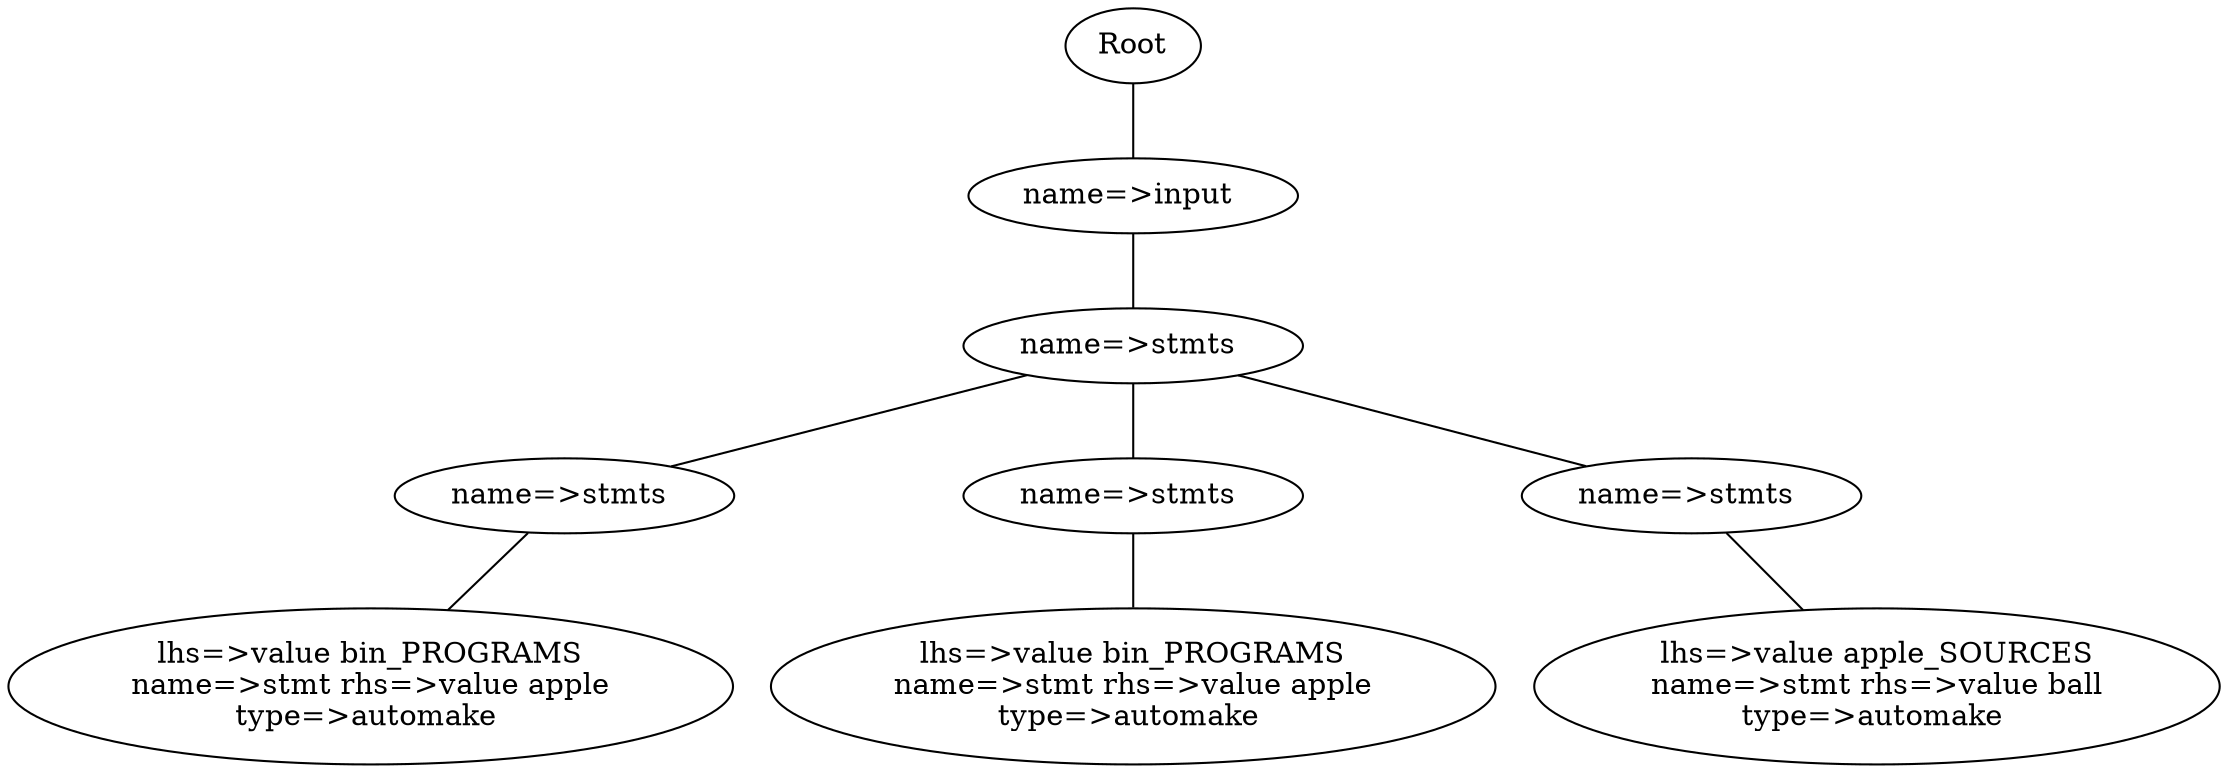 graph graphname {
0 [label="Root"];0--1;
1 [label="name=>input "];1--3;
3 [label="name=>stmts "];3--7;
7 [label="name=>stmts "];7--15;
15 [label="lhs=>value bin_PROGRAMS
name=>stmt rhs=>value apple
type=>automake "];3--8;
8 [label="name=>stmts "];8--17;
17 [label="lhs=>value bin_PROGRAMS
name=>stmt rhs=>value apple
type=>automake "];3--9;
9 [label="name=>stmts "];9--19;
19 [label="lhs=>value apple_SOURCES
name=>stmt rhs=>value ball
type=>automake "];}
